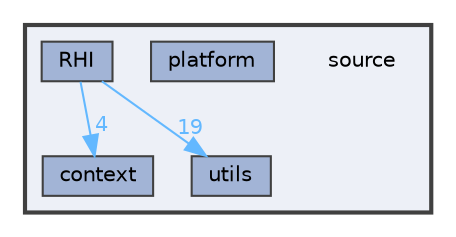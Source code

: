 digraph "source"
{
 // LATEX_PDF_SIZE
  bgcolor="transparent";
  edge [fontname=Helvetica,fontsize=10,labelfontname=Helvetica,labelfontsize=10];
  node [fontname=Helvetica,fontsize=10,shape=box,height=0.2,width=0.4];
  compound=true
  subgraph clusterdir_b2f33c71d4aa5e7af42a1ca61ff5af1b {
    graph [ bgcolor="#edf0f7", pencolor="grey25", label="", fontname=Helvetica,fontsize=10 style="filled,bold", URL="dir_b2f33c71d4aa5e7af42a1ca61ff5af1b.html",tooltip=""]
    dir_b2f33c71d4aa5e7af42a1ca61ff5af1b [shape=plaintext, label="source"];
  dir_67c31cae32e903ea21d9c97109e4e415 [label="context", fillcolor="#a2b4d6", color="grey25", style="filled", URL="dir_67c31cae32e903ea21d9c97109e4e415.html",tooltip=""];
  dir_deecb1fcc82e0608460c467d95c3be6b [label="platform", fillcolor="#a2b4d6", color="grey25", style="filled", URL="dir_deecb1fcc82e0608460c467d95c3be6b.html",tooltip=""];
  dir_a05d9c66524fb1d4cadd85d81ed427b1 [label="RHI", fillcolor="#a2b4d6", color="grey25", style="filled", URL="dir_a05d9c66524fb1d4cadd85d81ed427b1.html",tooltip=""];
  dir_6a63ce49392b0e408893f7b3c5f1cad9 [label="utils", fillcolor="#a2b4d6", color="grey25", style="filled", URL="dir_6a63ce49392b0e408893f7b3c5f1cad9.html",tooltip=""];
  }
  dir_a05d9c66524fb1d4cadd85d81ed427b1->dir_67c31cae32e903ea21d9c97109e4e415 [headlabel="4", labeldistance=1.5 headhref="dir_000006_000000.html" href="dir_000006_000000.html" color="steelblue1" fontcolor="steelblue1"];
  dir_a05d9c66524fb1d4cadd85d81ed427b1->dir_6a63ce49392b0e408893f7b3c5f1cad9 [headlabel="19", labeldistance=1.5 headhref="dir_000006_000008.html" href="dir_000006_000008.html" color="steelblue1" fontcolor="steelblue1"];
}
